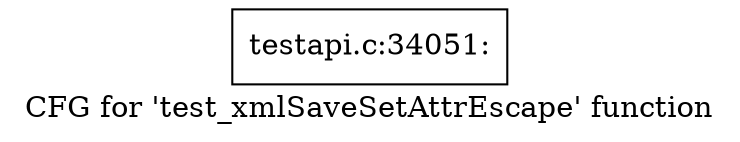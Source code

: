 digraph "CFG for 'test_xmlSaveSetAttrEscape' function" {
	label="CFG for 'test_xmlSaveSetAttrEscape' function";

	Node0x5317020 [shape=record,label="{testapi.c:34051:}"];
}
